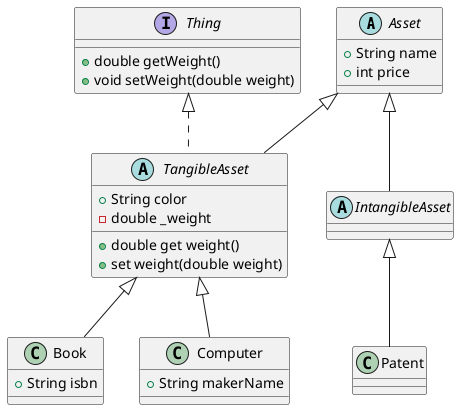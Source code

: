 @startuml AssetsManagement

abstract class Asset {
    + String name
    + int price
}

interface Thing {
    + double getWeight()
    + void setWeight(double weight)
}

abstract class TangibleAsset extends Asset implements Thing {
    + String color
    - double _weight
    + double get weight()
    + set weight(double weight)
}

class Book extends TangibleAsset {
    + String isbn
}

class Computer extends TangibleAsset {
    + String makerName
}

abstract class IntangibleAsset extends Asset {
}

class Patent extends IntangibleAsset{}

@enduml
